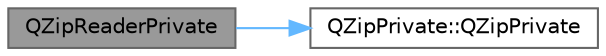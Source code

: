 digraph "QZipReaderPrivate"
{
 // LATEX_PDF_SIZE
  bgcolor="transparent";
  edge [fontname=Helvetica,fontsize=10,labelfontname=Helvetica,labelfontsize=10];
  node [fontname=Helvetica,fontsize=10,shape=box,height=0.2,width=0.4];
  rankdir="LR";
  Node1 [id="Node000001",label="QZipReaderPrivate",height=0.2,width=0.4,color="gray40", fillcolor="grey60", style="filled", fontcolor="black",tooltip=" "];
  Node1 -> Node2 [id="edge1_Node000001_Node000002",color="steelblue1",style="solid",tooltip=" "];
  Node2 [id="Node000002",label="QZipPrivate::QZipPrivate",height=0.2,width=0.4,color="grey40", fillcolor="white", style="filled",URL="$class_q_zip_private.html#a323100fcbfe3c1cf8789d93a0536dada",tooltip=" "];
}
